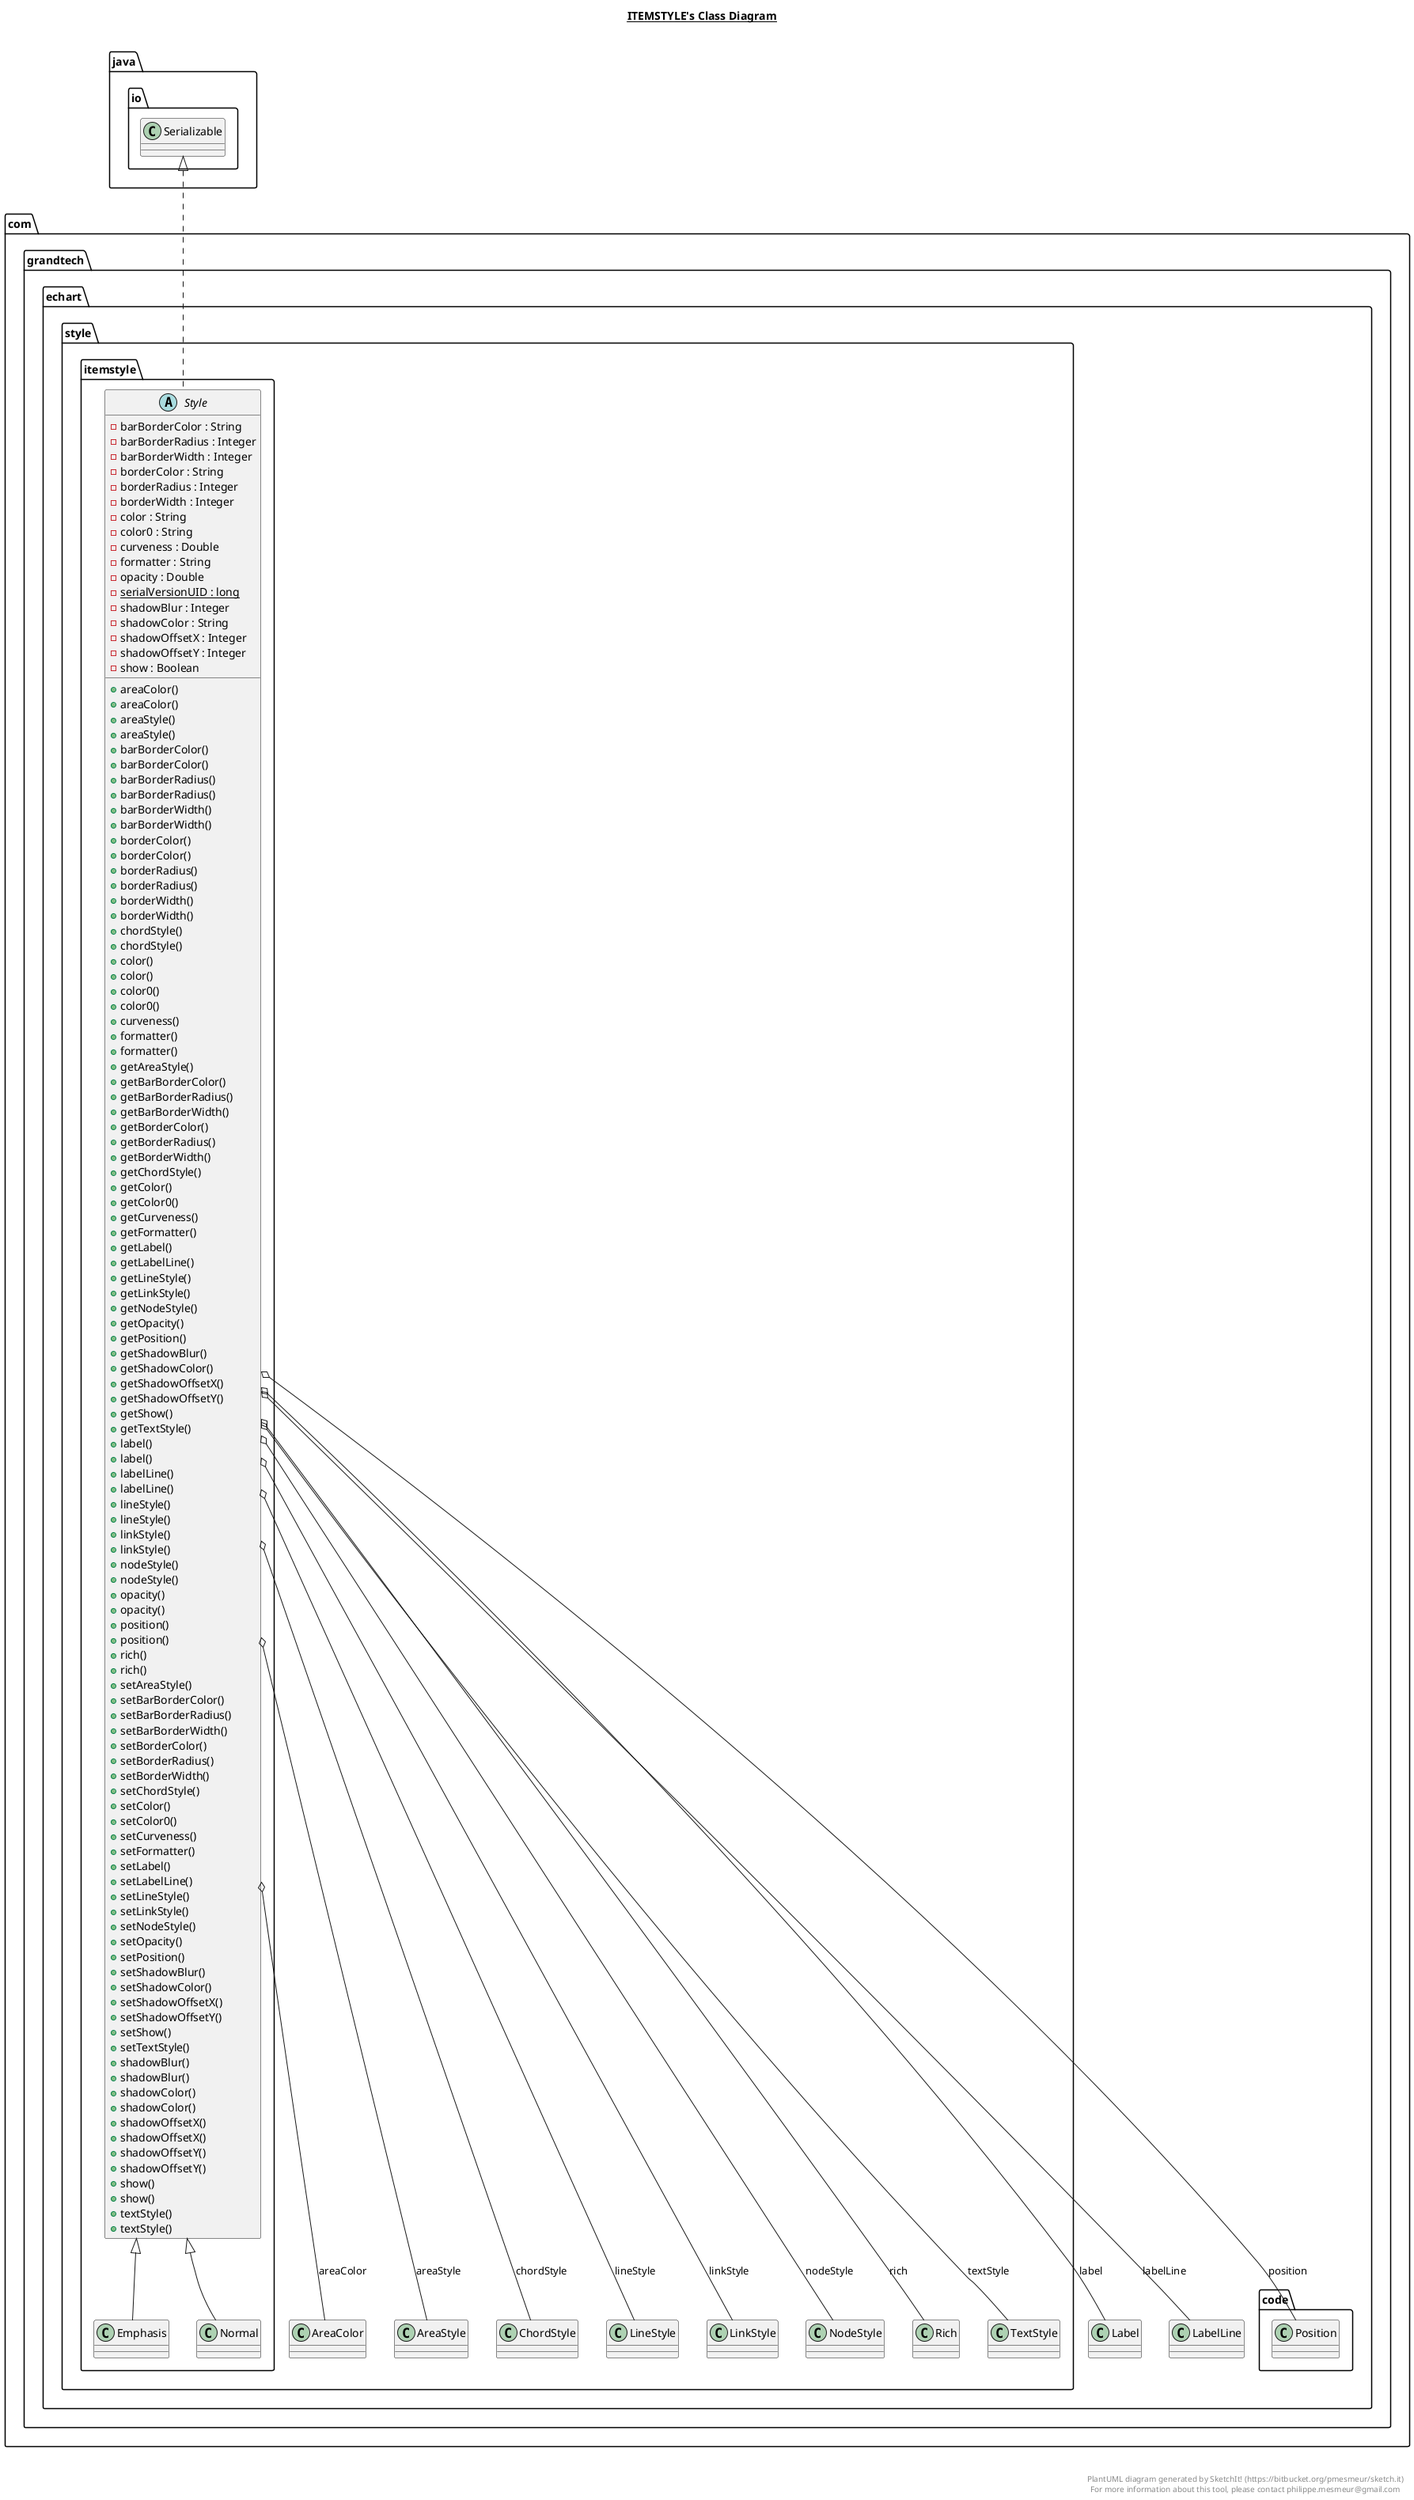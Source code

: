 @startuml

title __ITEMSTYLE's Class Diagram__\n

  namespace com.grandtech.echart {
    namespace style {
      namespace itemstyle {
        class com.grandtech.echart.style.itemstyle.Emphasis {
        }
      }
    }
  }
  

  namespace com.grandtech.echart {
    namespace style {
      namespace itemstyle {
        class com.grandtech.echart.style.itemstyle.Normal {
        }
      }
    }
  }
  

  namespace com.grandtech.echart {
    namespace style {
      namespace itemstyle {
        abstract class com.grandtech.echart.style.itemstyle.Style {
            - barBorderColor : String
            - barBorderRadius : Integer
            - barBorderWidth : Integer
            - borderColor : String
            - borderRadius : Integer
            - borderWidth : Integer
            - color : String
            - color0 : String
            - curveness : Double
            - formatter : String
            - opacity : Double
            {static} - serialVersionUID : long
            - shadowBlur : Integer
            - shadowColor : String
            - shadowOffsetX : Integer
            - shadowOffsetY : Integer
            - show : Boolean
            + areaColor()
            + areaColor()
            + areaStyle()
            + areaStyle()
            + barBorderColor()
            + barBorderColor()
            + barBorderRadius()
            + barBorderRadius()
            + barBorderWidth()
            + barBorderWidth()
            + borderColor()
            + borderColor()
            + borderRadius()
            + borderRadius()
            + borderWidth()
            + borderWidth()
            + chordStyle()
            + chordStyle()
            + color()
            + color()
            + color0()
            + color0()
            + curveness()
            + formatter()
            + formatter()
            + getAreaStyle()
            + getBarBorderColor()
            + getBarBorderRadius()
            + getBarBorderWidth()
            + getBorderColor()
            + getBorderRadius()
            + getBorderWidth()
            + getChordStyle()
            + getColor()
            + getColor0()
            + getCurveness()
            + getFormatter()
            + getLabel()
            + getLabelLine()
            + getLineStyle()
            + getLinkStyle()
            + getNodeStyle()
            + getOpacity()
            + getPosition()
            + getShadowBlur()
            + getShadowColor()
            + getShadowOffsetX()
            + getShadowOffsetY()
            + getShow()
            + getTextStyle()
            + label()
            + label()
            + labelLine()
            + labelLine()
            + lineStyle()
            + lineStyle()
            + linkStyle()
            + linkStyle()
            + nodeStyle()
            + nodeStyle()
            + opacity()
            + opacity()
            + position()
            + position()
            + rich()
            + rich()
            + setAreaStyle()
            + setBarBorderColor()
            + setBarBorderRadius()
            + setBarBorderWidth()
            + setBorderColor()
            + setBorderRadius()
            + setBorderWidth()
            + setChordStyle()
            + setColor()
            + setColor0()
            + setCurveness()
            + setFormatter()
            + setLabel()
            + setLabelLine()
            + setLineStyle()
            + setLinkStyle()
            + setNodeStyle()
            + setOpacity()
            + setPosition()
            + setShadowBlur()
            + setShadowColor()
            + setShadowOffsetX()
            + setShadowOffsetY()
            + setShow()
            + setTextStyle()
            + shadowBlur()
            + shadowBlur()
            + shadowColor()
            + shadowColor()
            + shadowOffsetX()
            + shadowOffsetX()
            + shadowOffsetY()
            + shadowOffsetY()
            + show()
            + show()
            + textStyle()
            + textStyle()
        }
      }
    }
  }
  

  com.grandtech.echart.style.itemstyle.Emphasis -up-|> com.grandtech.echart.style.itemstyle.Style
  com.grandtech.echart.style.itemstyle.Normal -up-|> com.grandtech.echart.style.itemstyle.Style
  com.grandtech.echart.style.itemstyle.Style .up.|> java.io.Serializable
  com.grandtech.echart.style.itemstyle.Style o-- com.grandtech.echart.style.AreaColor : areaColor
  com.grandtech.echart.style.itemstyle.Style o-- com.grandtech.echart.style.AreaStyle : areaStyle
  com.grandtech.echart.style.itemstyle.Style o-- com.grandtech.echart.style.ChordStyle : chordStyle
  com.grandtech.echart.style.itemstyle.Style o-- com.grandtech.echart.Label : label
  com.grandtech.echart.style.itemstyle.Style o-- com.grandtech.echart.LabelLine : labelLine
  com.grandtech.echart.style.itemstyle.Style o-- com.grandtech.echart.style.LineStyle : lineStyle
  com.grandtech.echart.style.itemstyle.Style o-- com.grandtech.echart.style.LinkStyle : linkStyle
  com.grandtech.echart.style.itemstyle.Style o-- com.grandtech.echart.style.NodeStyle : nodeStyle
  com.grandtech.echart.style.itemstyle.Style o-- com.grandtech.echart.code.Position : position
  com.grandtech.echart.style.itemstyle.Style o-- com.grandtech.echart.style.Rich : rich
  com.grandtech.echart.style.itemstyle.Style o-- com.grandtech.echart.style.TextStyle : textStyle


right footer


PlantUML diagram generated by SketchIt! (https://bitbucket.org/pmesmeur/sketch.it)
For more information about this tool, please contact philippe.mesmeur@gmail.com
endfooter

@enduml
